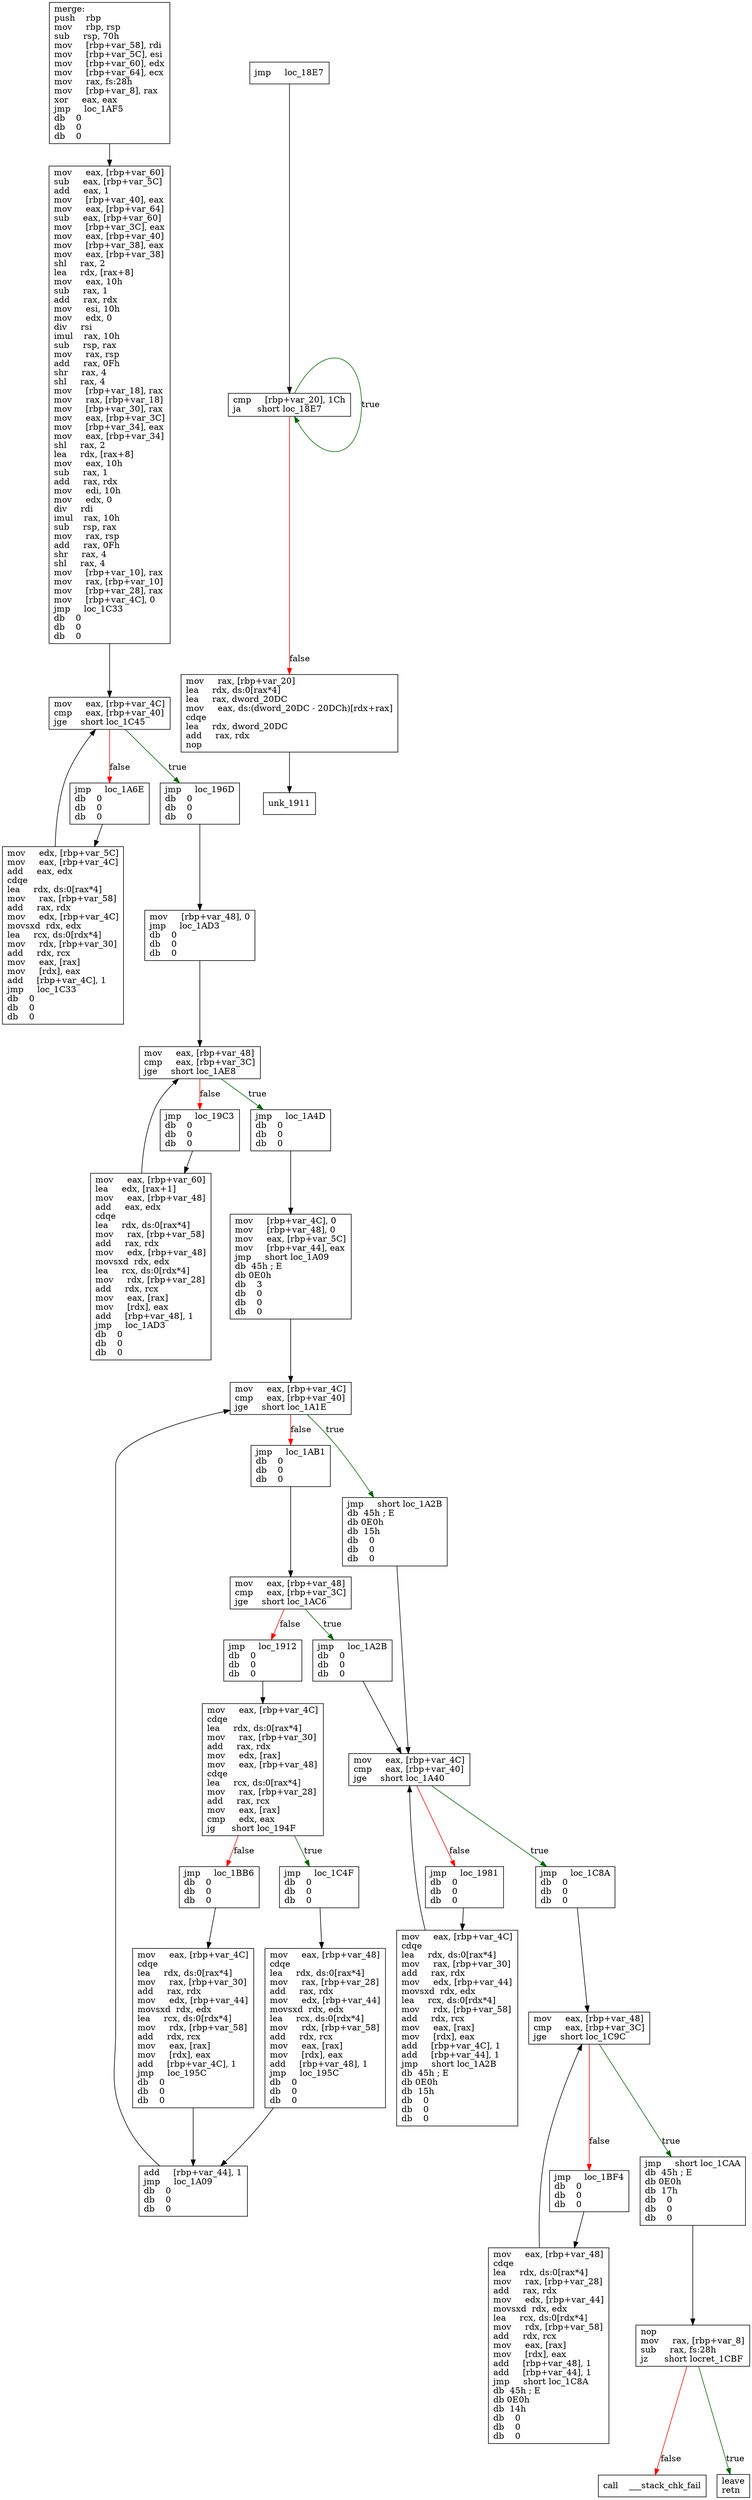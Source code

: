 digraph "merge" {
	graph [
	];
	node [
		shape = "box"
	];
	edge [
	];
	"0" [
		label = "merge:\lpush    rbp\lmov     rbp, rsp\lsub     rsp, 70h\lmov     [rbp+var_58], rdi\lmov     [rbp+var_5C], esi\lmov     [rbp+var_60], edx\lmov     [rbp+var_64], ecx\lmov     rax, fs:28h\lmov     [rbp+var_8], rax\lxor     eax, eax\ljmp     loc_1AF5\ldb    0\ldb    0\ldb    0\l"
	];
	"1" [
		label = "cmp     [rbp+var_20], 1Ch\lja      short loc_18E7\l"
	];
	"2" [
		label = "mov     rax, [rbp+var_20]\llea     rdx, ds:0[rax*4]\llea     rax, dword_20DC\lmov     eax, ds:(dword_20DC - 20DCh)[rdx+rax]\lcdqe\llea     rdx, dword_20DC\ladd     rax, rdx\lnop\l"
	];
	"3" [
		label = "mov     eax, [rbp+var_4C]\lcdqe\llea     rdx, ds:0[rax*4]\lmov     rax, [rbp+var_30]\ladd     rax, rdx\lmov     edx, [rax]\lmov     eax, [rbp+var_48]\lcdqe\llea     rcx, ds:0[rax*4]\lmov     rax, [rbp+var_28]\ladd     rax, rcx\lmov     eax, [rax]\lcmp     edx, eax\ljg      short loc_194F\l"
	];
	"4" [
		label = "jmp     loc_1BB6\ldb    0\ldb    0\ldb    0\l"
	];
	"5" [
		label = "jmp     loc_1C4F\ldb    0\ldb    0\ldb    0\l"
	];
	"6" [
		label = "add     [rbp+var_44], 1\ljmp     loc_1A09\ldb    0\ldb    0\ldb    0\l"
	];
	"7" [
		label = "mov     [rbp+var_48], 0\ljmp     loc_1AD3\ldb    0\ldb    0\ldb    0\l"
	];
	"8" [
		label = "mov     eax, [rbp+var_4C]\lcdqe\llea     rdx, ds:0[rax*4]\lmov     rax, [rbp+var_30]\ladd     rax, rdx\lmov     edx, [rbp+var_44]\lmovsxd  rdx, edx\llea     rcx, ds:0[rdx*4]\lmov     rdx, [rbp+var_58]\ladd     rdx, rcx\lmov     eax, [rax]\lmov     [rdx], eax\ladd     [rbp+var_4C], 1\ladd     [rbp+var_44], 1\ljmp     short loc_1A2B\ldb  45h ; E\ldb 0E0h\ldb  15h\ldb    0\ldb    0\ldb    0\l"
	];
	"9" [
		label = "mov     eax, [rbp+var_60]\llea     edx, [rax+1]\lmov     eax, [rbp+var_48]\ladd     eax, edx\lcdqe\llea     rdx, ds:0[rax*4]\lmov     rax, [rbp+var_58]\ladd     rax, rdx\lmov     edx, [rbp+var_48]\lmovsxd  rdx, edx\llea     rcx, ds:0[rdx*4]\lmov     rdx, [rbp+var_28]\ladd     rdx, rcx\lmov     eax, [rax]\lmov     [rdx], eax\ladd     [rbp+var_48], 1\ljmp     loc_1AD3\ldb    0\ldb    0\ldb    0\l"
	];
	"10" [
		label = "mov     eax, [rbp+var_4C]\lcmp     eax, [rbp+var_40]\ljge     short loc_1A1E\l"
	];
	"11" [
		label = "jmp     loc_1AB1\ldb    0\ldb    0\ldb    0\l"
	];
	"12" [
		label = "jmp     short loc_1A2B\ldb  45h ; E\ldb 0E0h\ldb  15h\ldb    0\ldb    0\ldb    0\l"
	];
	"13" [
		label = "mov     eax, [rbp+var_4C]\lcmp     eax, [rbp+var_40]\ljge     short loc_1A40\l"
	];
	"14" [
		label = "jmp     loc_1981\ldb    0\ldb    0\ldb    0\l"
	];
	"15" [
		label = "jmp     loc_1C8A\ldb    0\ldb    0\ldb    0\l"
	];
	"16" [
		label = "mov     [rbp+var_4C], 0\lmov     [rbp+var_48], 0\lmov     eax, [rbp+var_5C]\lmov     [rbp+var_44], eax\ljmp     short loc_1A09\ldb  45h ; E\ldb 0E0h\ldb    3\ldb    0\ldb    0\ldb    0\l"
	];
	"17" [
		label = "mov     edx, [rbp+var_5C]\lmov     eax, [rbp+var_4C]\ladd     eax, edx\lcdqe\llea     rdx, ds:0[rax*4]\lmov     rax, [rbp+var_58]\ladd     rax, rdx\lmov     edx, [rbp+var_4C]\lmovsxd  rdx, edx\llea     rcx, ds:0[rdx*4]\lmov     rdx, [rbp+var_30]\ladd     rdx, rcx\lmov     eax, [rax]\lmov     [rdx], eax\ladd     [rbp+var_4C], 1\ljmp     loc_1C33\ldb    0\ldb    0\ldb    0\l"
	];
	"18" [
		label = "mov     eax, [rbp+var_48]\lcmp     eax, [rbp+var_3C]\ljge     short loc_1AC6\l"
	];
	"19" [
		label = "jmp     loc_1912\ldb    0\ldb    0\ldb    0\l"
	];
	"20" [
		label = "jmp     loc_1A2B\ldb    0\ldb    0\ldb    0\l"
	];
	"21" [
		label = "mov     eax, [rbp+var_48]\lcmp     eax, [rbp+var_3C]\ljge     short loc_1AE8\l"
	];
	"22" [
		label = "jmp     loc_19C3\ldb    0\ldb    0\ldb    0\l"
	];
	"23" [
		label = "jmp     loc_1A4D\ldb    0\ldb    0\ldb    0\l"
	];
	"24" [
		label = "mov     eax, [rbp+var_60]\lsub     eax, [rbp+var_5C]\ladd     eax, 1\lmov     [rbp+var_40], eax\lmov     eax, [rbp+var_64]\lsub     eax, [rbp+var_60]\lmov     [rbp+var_3C], eax\lmov     eax, [rbp+var_40]\lmov     [rbp+var_38], eax\lmov     eax, [rbp+var_38]\lshl     rax, 2\llea     rdx, [rax+8]\lmov     eax, 10h\lsub     rax, 1\ladd     rax, rdx\lmov     esi, 10h\lmov     edx, 0\ldiv     rsi\limul    rax, 10h\lsub     rsp, rax\lmov     rax, rsp\ladd     rax, 0Fh\lshr     rax, 4\lshl     rax, 4\lmov     [rbp+var_18], rax\lmov     rax, [rbp+var_18]\lmov     [rbp+var_30], rax\lmov     eax, [rbp+var_3C]\lmov     [rbp+var_34], eax\lmov     eax, [rbp+var_34]\lshl     rax, 2\llea     rdx, [rax+8]\lmov     eax, 10h\lsub     rax, 1\ladd     rax, rdx\lmov     edi, 10h\lmov     edx, 0\ldiv     rdi\limul    rax, 10h\lsub     rsp, rax\lmov     rax, rsp\ladd     rax, 0Fh\lshr     rax, 4\lshl     rax, 4\lmov     [rbp+var_10], rax\lmov     rax, [rbp+var_10]\lmov     [rbp+var_28], rax\lmov     [rbp+var_4C], 0\ljmp     loc_1C33\ldb    0\ldb    0\ldb    0\l"
	];
	"25" [
		label = "mov     eax, [rbp+var_4C]\lcdqe\llea     rdx, ds:0[rax*4]\lmov     rax, [rbp+var_30]\ladd     rax, rdx\lmov     edx, [rbp+var_44]\lmovsxd  rdx, edx\llea     rcx, ds:0[rdx*4]\lmov     rdx, [rbp+var_58]\ladd     rdx, rcx\lmov     eax, [rax]\lmov     [rdx], eax\ladd     [rbp+var_4C], 1\ljmp     loc_195C\ldb    0\ldb    0\ldb    0\l"
	];
	"26" [
		label = "mov     eax, [rbp+var_48]\lcdqe\llea     rdx, ds:0[rax*4]\lmov     rax, [rbp+var_28]\ladd     rax, rdx\lmov     edx, [rbp+var_44]\lmovsxd  rdx, edx\llea     rcx, ds:0[rdx*4]\lmov     rdx, [rbp+var_58]\ladd     rdx, rcx\lmov     eax, [rax]\lmov     [rdx], eax\ladd     [rbp+var_48], 1\ladd     [rbp+var_44], 1\ljmp     short loc_1C8A\ldb  45h ; E\ldb 0E0h\ldb  14h\ldb    0\ldb    0\ldb    0\l"
	];
	"27" [
		label = "mov     eax, [rbp+var_4C]\lcmp     eax, [rbp+var_40]\ljge     short loc_1C45\l"
	];
	"28" [
		label = "jmp     loc_1A6E\ldb    0\ldb    0\ldb    0\l"
	];
	"29" [
		label = "jmp     loc_196D\ldb    0\ldb    0\ldb    0\l"
	];
	"30" [
		label = "mov     eax, [rbp+var_48]\lcdqe\llea     rdx, ds:0[rax*4]\lmov     rax, [rbp+var_28]\ladd     rax, rdx\lmov     edx, [rbp+var_44]\lmovsxd  rdx, edx\llea     rcx, ds:0[rdx*4]\lmov     rdx, [rbp+var_58]\ladd     rdx, rcx\lmov     eax, [rax]\lmov     [rdx], eax\ladd     [rbp+var_48], 1\ljmp     loc_195C\ldb    0\ldb    0\ldb    0\l"
	];
	"31" [
		label = "mov     eax, [rbp+var_48]\lcmp     eax, [rbp+var_3C]\ljge     short loc_1C9C\l"
	];
	"32" [
		label = "jmp     loc_1BF4\ldb    0\ldb    0\ldb    0\l"
	];
	"33" [
		label = "jmp     short loc_1CAA\ldb  45h ; E\ldb 0E0h\ldb  17h\ldb    0\ldb    0\ldb    0\l"
	];
	"34" [
		label = "jmp     loc_18E7\l"
	];
	"35" [
		label = "nop\lmov     rax, [rbp+var_8]\lsub     rax, fs:28h\ljz      short locret_1CBF\l"
	];
	"36" [
		label = "call    ___stack_chk_fail\l"
	];
	"37" [
		label = "leave\lretn\l"
	];
	"38" [
		label = "unk_1911\l"
	];
// node 0
	"0" -> "24" [ ];
// node 1
	"1" -> "2" [ label = "false", color = red ];
	"1" -> "1" [ label = "true", color = darkgreen ];
// node 2
	"2" -> "38" [ ];
// node 3
	"3" -> "4" [ label = "false", color = red ];
	"3" -> "5" [ label = "true", color = darkgreen ];
// node 4
	"4" -> "25" [ ];
// node 5
	"5" -> "30" [ ];
// node 6
	"6" -> "10" [ ];
// node 7
	"7" -> "21" [ ];
// node 8
	"8" -> "13" [ ];
// node 9
	"9" -> "21" [ ];
// node 10
	"10" -> "11" [ label = "false", color = red ];
	"10" -> "12" [ label = "true", color = darkgreen ];
// node 11
	"11" -> "18" [ ];
// node 12
	"12" -> "13" [ ];
// node 13
	"13" -> "14" [ label = "false", color = red ];
	"13" -> "15" [ label = "true", color = darkgreen ];
// node 14
	"14" -> "8" [ ];
// node 15
	"15" -> "31" [ ];
// node 16
	"16" -> "10" [ ];
// node 17
	"17" -> "27" [ ];
// node 18
	"18" -> "19" [ label = "false", color = red ];
	"18" -> "20" [ label = "true", color = darkgreen ];
// node 19
	"19" -> "3" [ ];
// node 20
	"20" -> "13" [ ];
// node 21
	"21" -> "22" [ label = "false", color = red ];
	"21" -> "23" [ label = "true", color = darkgreen ];
// node 22
	"22" -> "9" [ ];
// node 23
	"23" -> "16" [ ];
// node 24
	"24" -> "27" [ ];
// node 25
	"25" -> "6" [ ];
// node 26
	"26" -> "31" [ ];
// node 27
	"27" -> "28" [ label = "false", color = red ];
	"27" -> "29" [ label = "true", color = darkgreen ];
// node 28
	"28" -> "17" [ ];
// node 29
	"29" -> "7" [ ];
// node 30
	"30" -> "6" [ ];
// node 31
	"31" -> "32" [ label = "false", color = red ];
	"31" -> "33" [ label = "true", color = darkgreen ];
// node 32
	"32" -> "26" [ ];
// node 33
	"33" -> "35" [ ];
// node 34
	"34" -> "1" [ ];
// node 35
	"35" -> "36" [ label = "false", color = red ];
	"35" -> "37" [ label = "true", color = darkgreen ];
// node 36
// node 37
// node 38
}
